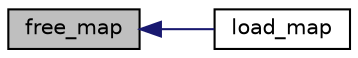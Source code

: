 digraph G
{
  edge [fontname="Helvetica",fontsize="10",labelfontname="Helvetica",labelfontsize="10"];
  node [fontname="Helvetica",fontsize="10",shape=record];
  rankdir=LR;
  Node1 [label="free_map",height=0.2,width=0.4,color="black", fillcolor="grey75", style="filled" fontcolor="black"];
  Node1 -> Node2 [dir=back,color="midnightblue",fontsize="10",style="solid",fontname="Helvetica"];
  Node2 [label="load_map",height=0.2,width=0.4,color="black", fillcolor="white", style="filled",URL="$group___i_s_o_m_e_t_r_i_c.html#ga4d6c75959391f3afd98d81a1773ffe84",tooltip="Load the map from filename."];
}
